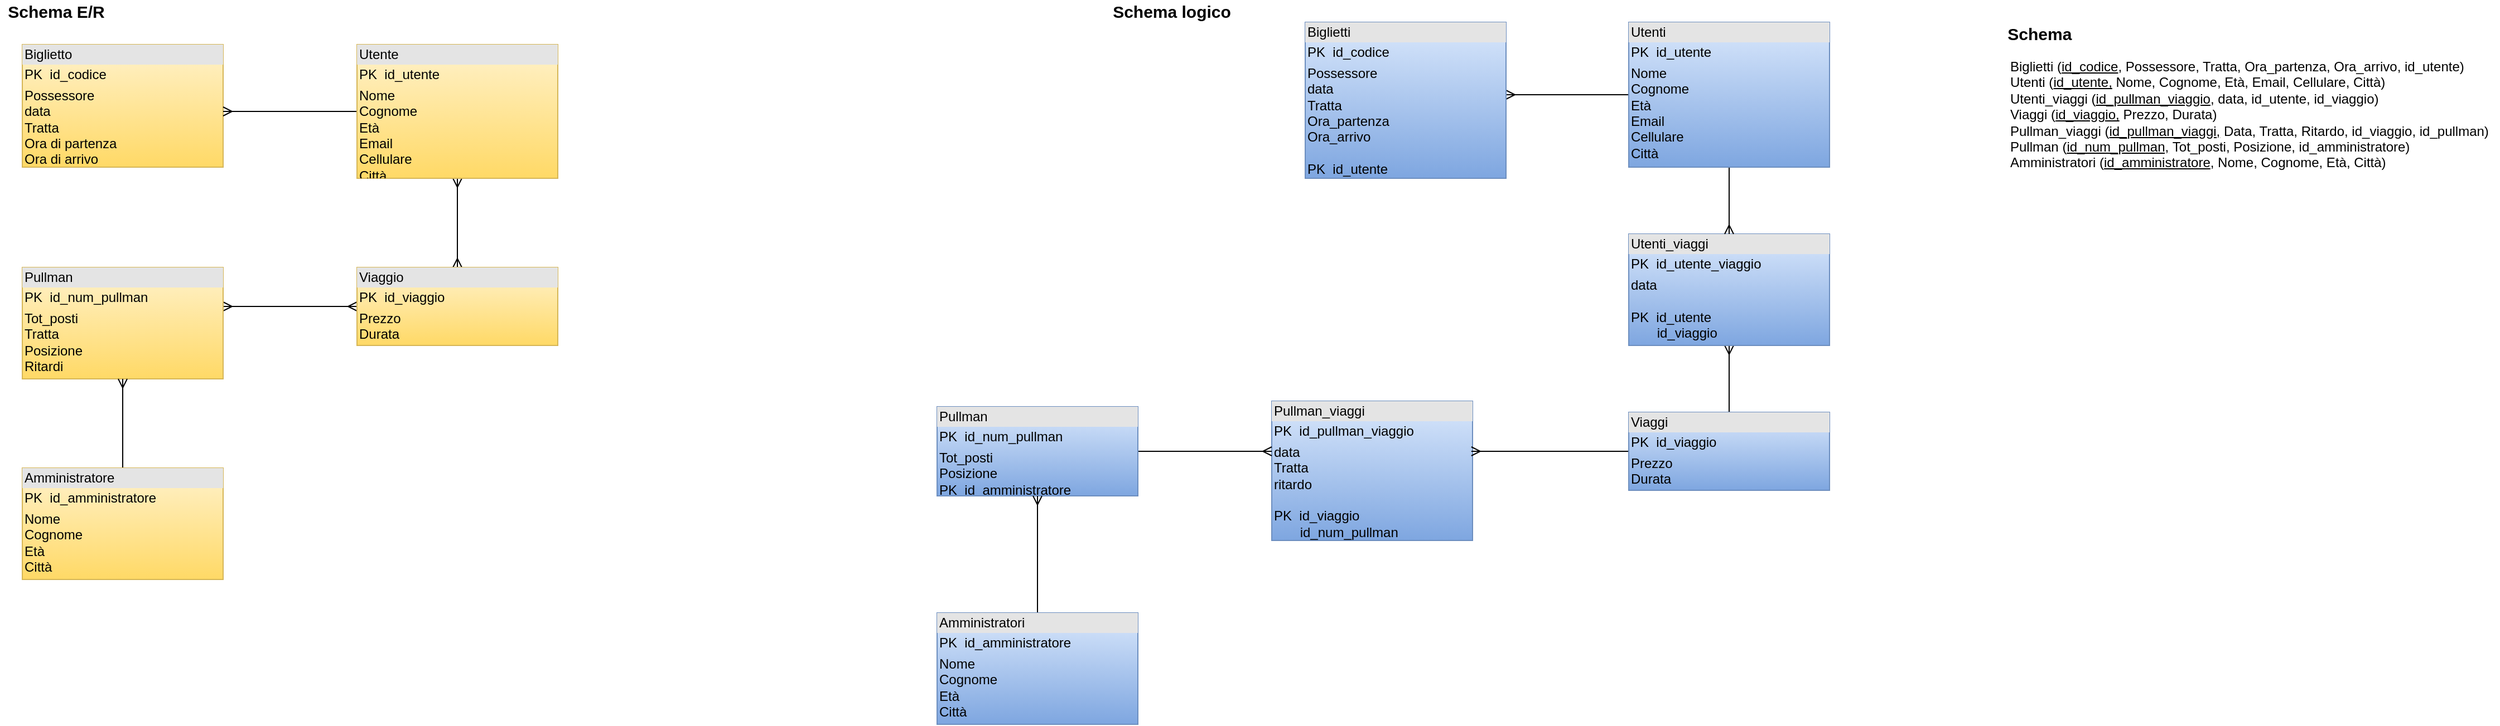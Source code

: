 <mxfile version="14.4.3" type="device"><diagram name="Page-1" id="e7e014a7-5840-1c2e-5031-d8a46d1fe8dd"><mxGraphModel dx="1002" dy="628" grid="1" gridSize="10" guides="1" tooltips="1" connect="1" arrows="1" fold="1" page="1" pageScale="1" pageWidth="1169" pageHeight="826" background="#ffffff" math="0" shadow="0"><root><mxCell id="0"/><mxCell id="1" parent="0"/><mxCell id="ATbyMtQIJE2Ut5WgJ4sy-11" value="&lt;b&gt;&lt;font style=&quot;font-size: 15px&quot;&gt;Schema E/R&lt;/font&gt;&lt;/b&gt;" style="text;html=1;resizable=0;autosize=1;align=center;verticalAlign=middle;points=[];fillColor=none;strokeColor=none;rounded=0;" parent="1" vertex="1"><mxGeometry x="40" y="20" width="100" height="20" as="geometry"/></mxCell><mxCell id="ATbyMtQIJE2Ut5WgJ4sy-13" value="&lt;div style=&quot;box-sizing: border-box ; width: 100% ; background: #e4e4e4 ; padding: 2px&quot;&gt;Biglietto&lt;/div&gt;&lt;table style=&quot;width: 100% ; font-size: 1em&quot; cellpadding=&quot;2&quot; cellspacing=&quot;0&quot;&gt;&lt;tbody&gt;&lt;tr&gt;&lt;td&gt;PK&amp;nbsp; id_codice&lt;/td&gt;&lt;td&gt;&lt;/td&gt;&lt;/tr&gt;&lt;tr&gt;&lt;td&gt;Possessore&lt;br&gt;data&lt;br&gt;Tratta&lt;br&gt;Ora di partenza&lt;br&gt;Ora di arrivo&lt;br&gt;&lt;/td&gt;&lt;td&gt;&lt;/td&gt;&lt;/tr&gt;&lt;/tbody&gt;&lt;/table&gt;" style="verticalAlign=top;align=left;overflow=fill;html=1;strokeColor=#d6b656;fillColor=#fff2cc;gradientColor=#ffd966;" parent="1" vertex="1"><mxGeometry x="60" y="60" width="180" height="110" as="geometry"/></mxCell><mxCell id="ATbyMtQIJE2Ut5WgJ4sy-14" value="&lt;div style=&quot;box-sizing: border-box ; width: 100% ; background: #e4e4e4 ; padding: 2px&quot;&gt;Pullman_viaggi&lt;/div&gt;&lt;table style=&quot;width: 100% ; font-size: 1em&quot; cellpadding=&quot;2&quot; cellspacing=&quot;0&quot;&gt;&lt;tbody&gt;&lt;tr&gt;&lt;td&gt;PK&amp;nbsp; id_pullman_viaggio&lt;/td&gt;&lt;td&gt;&lt;/td&gt;&lt;/tr&gt;&lt;tr&gt;&lt;td&gt;data&lt;br&gt;Tratta&lt;br&gt;ritardo&lt;br&gt;&lt;br&gt;PK&amp;nbsp; id_viaggio&lt;br&gt;&amp;nbsp; &amp;nbsp; &amp;nbsp; &amp;nbsp;id_num_pullman&lt;br&gt;&lt;br&gt;&lt;/td&gt;&lt;td&gt;&lt;/td&gt;&lt;/tr&gt;&lt;/tbody&gt;&lt;/table&gt;" style="verticalAlign=top;align=left;overflow=fill;html=1;gradientColor=#7ea6e0;fillColor=#dae8fc;strokeColor=#6c8ebf;" parent="1" vertex="1"><mxGeometry x="1180" y="380" width="180" height="125" as="geometry"/></mxCell><mxCell id="ATbyMtQIJE2Ut5WgJ4sy-16" style="edgeStyle=orthogonalEdgeStyle;rounded=0;orthogonalLoop=1;jettySize=auto;html=1;startArrow=none;startFill=0;endArrow=ERmany;endFill=0;" parent="1" source="ATbyMtQIJE2Ut5WgJ4sy-15" edge="1"><mxGeometry relative="1" as="geometry"><mxPoint x="240" y="120" as="targetPoint"/></mxGeometry></mxCell><mxCell id="ATbyMtQIJE2Ut5WgJ4sy-18" style="edgeStyle=orthogonalEdgeStyle;rounded=0;orthogonalLoop=1;jettySize=auto;html=1;entryX=0.5;entryY=0;entryDx=0;entryDy=0;startArrow=ERmany;startFill=0;endArrow=ERmany;endFill=0;" parent="1" source="ATbyMtQIJE2Ut5WgJ4sy-15" target="ATbyMtQIJE2Ut5WgJ4sy-17" edge="1"><mxGeometry relative="1" as="geometry"/></mxCell><mxCell id="ATbyMtQIJE2Ut5WgJ4sy-15" value="&lt;div style=&quot;box-sizing: border-box ; width: 100% ; background: #e4e4e4 ; padding: 2px&quot;&gt;Utente&lt;/div&gt;&lt;table style=&quot;width: 100% ; font-size: 1em&quot; cellpadding=&quot;2&quot; cellspacing=&quot;0&quot;&gt;&lt;tbody&gt;&lt;tr&gt;&lt;td&gt;PK&amp;nbsp; id_utente&lt;/td&gt;&lt;td&gt;&lt;/td&gt;&lt;/tr&gt;&lt;tr&gt;&lt;td&gt;Nome&lt;br&gt;Cognome&lt;br&gt;Età&lt;br&gt;Email&lt;br&gt;Cellulare&lt;br&gt;Città&lt;/td&gt;&lt;td&gt;&lt;/td&gt;&lt;/tr&gt;&lt;/tbody&gt;&lt;/table&gt;" style="verticalAlign=top;align=left;overflow=fill;html=1;gradientColor=#ffd966;fillColor=#fff2cc;strokeColor=#d6b656;" parent="1" vertex="1"><mxGeometry x="360" y="60" width="180" height="120" as="geometry"/></mxCell><mxCell id="ATbyMtQIJE2Ut5WgJ4sy-20" style="edgeStyle=orthogonalEdgeStyle;rounded=0;orthogonalLoop=1;jettySize=auto;html=1;entryX=1;entryY=0.35;entryDx=0;entryDy=0;entryPerimeter=0;startArrow=ERmany;startFill=0;endArrow=ERmany;endFill=0;" parent="1" source="ATbyMtQIJE2Ut5WgJ4sy-17" target="ATbyMtQIJE2Ut5WgJ4sy-19" edge="1"><mxGeometry relative="1" as="geometry"/></mxCell><mxCell id="ATbyMtQIJE2Ut5WgJ4sy-17" value="&lt;div style=&quot;box-sizing: border-box ; width: 100% ; background: #e4e4e4 ; padding: 2px&quot;&gt;Viaggio&lt;/div&gt;&lt;table style=&quot;width: 100% ; font-size: 1em&quot; cellpadding=&quot;2&quot; cellspacing=&quot;0&quot;&gt;&lt;tbody&gt;&lt;tr&gt;&lt;td&gt;PK&amp;nbsp; id_viaggio&lt;/td&gt;&lt;td&gt;&lt;/td&gt;&lt;/tr&gt;&lt;tr&gt;&lt;td&gt;Prezzo&lt;br&gt;Durata&lt;/td&gt;&lt;td&gt;&lt;/td&gt;&lt;/tr&gt;&lt;/tbody&gt;&lt;/table&gt;" style="verticalAlign=top;align=left;overflow=fill;html=1;gradientColor=#ffd966;fillColor=#fff2cc;strokeColor=#d6b656;" parent="1" vertex="1"><mxGeometry x="360" y="260" width="180" height="70" as="geometry"/></mxCell><mxCell id="ATbyMtQIJE2Ut5WgJ4sy-19" value="&lt;div style=&quot;box-sizing: border-box ; width: 100% ; background: #e4e4e4 ; padding: 2px&quot;&gt;Pullman&lt;/div&gt;&lt;table style=&quot;width: 100% ; font-size: 1em&quot; cellpadding=&quot;2&quot; cellspacing=&quot;0&quot;&gt;&lt;tbody&gt;&lt;tr&gt;&lt;td&gt;PK&amp;nbsp; id_num_pullman&lt;/td&gt;&lt;td&gt;&lt;/td&gt;&lt;/tr&gt;&lt;tr&gt;&lt;td&gt;Tot_posti&lt;br&gt;Tratta&lt;br&gt;Posizione&lt;br&gt;Ritardi&lt;/td&gt;&lt;td&gt;&lt;/td&gt;&lt;/tr&gt;&lt;/tbody&gt;&lt;/table&gt;" style="verticalAlign=top;align=left;overflow=fill;html=1;gradientColor=#ffd966;fillColor=#fff2cc;strokeColor=#d6b656;" parent="1" vertex="1"><mxGeometry x="60" y="260" width="180" height="100" as="geometry"/></mxCell><mxCell id="ATbyMtQIJE2Ut5WgJ4sy-22" style="edgeStyle=orthogonalEdgeStyle;rounded=0;orthogonalLoop=1;jettySize=auto;html=1;entryX=0.5;entryY=1;entryDx=0;entryDy=0;startArrow=none;startFill=0;endArrow=ERmany;endFill=0;" parent="1" source="ATbyMtQIJE2Ut5WgJ4sy-21" target="ATbyMtQIJE2Ut5WgJ4sy-19" edge="1"><mxGeometry relative="1" as="geometry"/></mxCell><mxCell id="ATbyMtQIJE2Ut5WgJ4sy-21" value="&lt;div style=&quot;box-sizing: border-box ; width: 100% ; background: #e4e4e4 ; padding: 2px&quot;&gt;Amministratore&lt;/div&gt;&lt;table style=&quot;width: 100% ; font-size: 1em&quot; cellpadding=&quot;2&quot; cellspacing=&quot;0&quot;&gt;&lt;tbody&gt;&lt;tr&gt;&lt;td&gt;PK&amp;nbsp; id_amministratore&lt;/td&gt;&lt;td&gt;&lt;/td&gt;&lt;/tr&gt;&lt;tr&gt;&lt;td&gt;Nome&lt;br&gt;Cognome&lt;br&gt;Età&lt;br&gt;Città&lt;/td&gt;&lt;td&gt;&lt;/td&gt;&lt;/tr&gt;&lt;/tbody&gt;&lt;/table&gt;" style="verticalAlign=top;align=left;overflow=fill;html=1;gradientColor=#ffd966;fillColor=#fff2cc;strokeColor=#d6b656;" parent="1" vertex="1"><mxGeometry x="60" y="440" width="180" height="100" as="geometry"/></mxCell><mxCell id="ATbyMtQIJE2Ut5WgJ4sy-38" style="edgeStyle=orthogonalEdgeStyle;rounded=0;orthogonalLoop=1;jettySize=auto;html=1;startArrow=none;startFill=0;endArrow=ERmany;endFill=0;" parent="1" source="ATbyMtQIJE2Ut5WgJ4sy-23" edge="1"><mxGeometry relative="1" as="geometry"><mxPoint x="1180" y="425" as="targetPoint"/></mxGeometry></mxCell><mxCell id="ATbyMtQIJE2Ut5WgJ4sy-23" value="&lt;div style=&quot;box-sizing: border-box ; width: 100% ; background: #e4e4e4 ; padding: 2px&quot;&gt;Pullman&lt;/div&gt;&lt;table style=&quot;width: 100% ; font-size: 1em&quot; cellpadding=&quot;2&quot; cellspacing=&quot;0&quot;&gt;&lt;tbody&gt;&lt;tr&gt;&lt;td&gt;PK&amp;nbsp; id_num_pullman&lt;/td&gt;&lt;td&gt;&lt;/td&gt;&lt;/tr&gt;&lt;tr&gt;&lt;td&gt;Tot_posti&lt;br&gt;Posizione&lt;br&gt;PK&amp;nbsp; id_amministratore&lt;/td&gt;&lt;td&gt;&lt;/td&gt;&lt;/tr&gt;&lt;/tbody&gt;&lt;/table&gt;" style="verticalAlign=top;align=left;overflow=fill;html=1;gradientColor=#7ea6e0;fillColor=#dae8fc;strokeColor=#6c8ebf;" parent="1" vertex="1"><mxGeometry x="880" y="385" width="180" height="80" as="geometry"/></mxCell><mxCell id="ATbyMtQIJE2Ut5WgJ4sy-32" style="edgeStyle=orthogonalEdgeStyle;rounded=0;orthogonalLoop=1;jettySize=auto;html=1;entryX=0.5;entryY=1;entryDx=0;entryDy=0;startArrow=none;startFill=0;endArrow=ERmany;endFill=0;" parent="1" source="ATbyMtQIJE2Ut5WgJ4sy-24" target="ATbyMtQIJE2Ut5WgJ4sy-25" edge="1"><mxGeometry relative="1" as="geometry"/></mxCell><mxCell id="ATbyMtQIJE2Ut5WgJ4sy-39" style="edgeStyle=orthogonalEdgeStyle;rounded=0;orthogonalLoop=1;jettySize=auto;html=1;entryX=0.994;entryY=0.36;entryDx=0;entryDy=0;entryPerimeter=0;startArrow=none;startFill=0;endArrow=ERmany;endFill=0;" parent="1" source="ATbyMtQIJE2Ut5WgJ4sy-24" target="ATbyMtQIJE2Ut5WgJ4sy-14" edge="1"><mxGeometry relative="1" as="geometry"/></mxCell><mxCell id="ATbyMtQIJE2Ut5WgJ4sy-24" value="&lt;div style=&quot;box-sizing: border-box ; width: 100% ; background: #e4e4e4 ; padding: 2px&quot;&gt;Viaggi&lt;/div&gt;&lt;table style=&quot;width: 100% ; font-size: 1em&quot; cellpadding=&quot;2&quot; cellspacing=&quot;0&quot;&gt;&lt;tbody&gt;&lt;tr&gt;&lt;td&gt;PK&amp;nbsp; id_viaggio&lt;/td&gt;&lt;td&gt;&lt;/td&gt;&lt;/tr&gt;&lt;tr&gt;&lt;td&gt;Prezzo&lt;br&gt;Durata&lt;/td&gt;&lt;td&gt;&lt;/td&gt;&lt;/tr&gt;&lt;/tbody&gt;&lt;/table&gt;" style="verticalAlign=top;align=left;overflow=fill;html=1;gradientColor=#7ea6e0;fillColor=#dae8fc;strokeColor=#6c8ebf;" parent="1" vertex="1"><mxGeometry x="1500" y="390" width="180" height="70" as="geometry"/></mxCell><mxCell id="ATbyMtQIJE2Ut5WgJ4sy-25" value="&lt;div style=&quot;box-sizing: border-box ; width: 100% ; background: #e4e4e4 ; padding: 2px&quot;&gt;Utenti_viaggi&lt;/div&gt;&lt;table style=&quot;width: 100% ; font-size: 1em&quot; cellpadding=&quot;2&quot; cellspacing=&quot;0&quot;&gt;&lt;tbody&gt;&lt;tr&gt;&lt;td&gt;PK&amp;nbsp; id_utente_viaggio&lt;/td&gt;&lt;td&gt;&lt;/td&gt;&lt;/tr&gt;&lt;tr&gt;&lt;td&gt;data&lt;br&gt;&lt;br&gt;PK&amp;nbsp; id_utente&lt;br&gt;&amp;nbsp; &amp;nbsp; &amp;nbsp; &amp;nbsp;id_viaggio&lt;br&gt;&lt;br&gt;&lt;/td&gt;&lt;td&gt;&lt;/td&gt;&lt;/tr&gt;&lt;/tbody&gt;&lt;/table&gt;" style="verticalAlign=top;align=left;overflow=fill;html=1;gradientColor=#7ea6e0;fillColor=#dae8fc;strokeColor=#6c8ebf;" parent="1" vertex="1"><mxGeometry x="1500" y="230" width="180" height="100" as="geometry"/></mxCell><mxCell id="ATbyMtQIJE2Ut5WgJ4sy-33" style="edgeStyle=orthogonalEdgeStyle;rounded=0;orthogonalLoop=1;jettySize=auto;html=1;entryX=0.5;entryY=0;entryDx=0;entryDy=0;startArrow=none;startFill=0;endArrow=ERmany;endFill=0;" parent="1" source="ATbyMtQIJE2Ut5WgJ4sy-26" target="ATbyMtQIJE2Ut5WgJ4sy-25" edge="1"><mxGeometry relative="1" as="geometry"/></mxCell><mxCell id="ATbyMtQIJE2Ut5WgJ4sy-35" style="edgeStyle=orthogonalEdgeStyle;rounded=0;orthogonalLoop=1;jettySize=auto;html=1;startArrow=none;startFill=0;endArrow=ERmany;endFill=0;" parent="1" source="ATbyMtQIJE2Ut5WgJ4sy-26" edge="1"><mxGeometry relative="1" as="geometry"><mxPoint x="1390" y="105" as="targetPoint"/></mxGeometry></mxCell><mxCell id="ATbyMtQIJE2Ut5WgJ4sy-26" value="&lt;div style=&quot;box-sizing: border-box ; width: 100% ; background: #e4e4e4 ; padding: 2px&quot;&gt;Utenti&lt;/div&gt;&lt;table style=&quot;width: 100% ; font-size: 1em&quot; cellpadding=&quot;2&quot; cellspacing=&quot;0&quot;&gt;&lt;tbody&gt;&lt;tr&gt;&lt;td&gt;PK&amp;nbsp; id_utente&lt;/td&gt;&lt;td&gt;&lt;/td&gt;&lt;/tr&gt;&lt;tr&gt;&lt;td&gt;Nome&lt;br&gt;Cognome&lt;br&gt;Età&lt;br&gt;Email&lt;br&gt;Cellulare&lt;br&gt;Città&lt;/td&gt;&lt;td&gt;&lt;/td&gt;&lt;/tr&gt;&lt;/tbody&gt;&lt;/table&gt;" style="verticalAlign=top;align=left;overflow=fill;html=1;gradientColor=#7ea6e0;fillColor=#dae8fc;strokeColor=#6c8ebf;" parent="1" vertex="1"><mxGeometry x="1500" y="40" width="180" height="130" as="geometry"/></mxCell><mxCell id="ATbyMtQIJE2Ut5WgJ4sy-27" value="&lt;div style=&quot;box-sizing: border-box ; width: 100% ; background: #e4e4e4 ; padding: 2px&quot;&gt;Biglietti&lt;/div&gt;&lt;table style=&quot;width: 100% ; font-size: 1em&quot; cellpadding=&quot;2&quot; cellspacing=&quot;0&quot;&gt;&lt;tbody&gt;&lt;tr&gt;&lt;td&gt;PK&amp;nbsp; id_codice&lt;/td&gt;&lt;td&gt;&lt;/td&gt;&lt;/tr&gt;&lt;tr&gt;&lt;td&gt;Possessore&lt;br&gt;data&lt;br&gt;Tratta&lt;br&gt;Ora_partenza&lt;br&gt;Ora_arrivo&lt;br&gt;&lt;br&gt;PK&amp;nbsp; id_utente&lt;/td&gt;&lt;td&gt;&lt;/td&gt;&lt;/tr&gt;&lt;/tbody&gt;&lt;/table&gt;" style="verticalAlign=top;align=left;overflow=fill;html=1;gradientColor=#7ea6e0;fillColor=#dae8fc;strokeColor=#6c8ebf;" parent="1" vertex="1"><mxGeometry x="1210" y="40" width="180" height="140" as="geometry"/></mxCell><mxCell id="ATbyMtQIJE2Ut5WgJ4sy-29" style="edgeStyle=orthogonalEdgeStyle;rounded=0;orthogonalLoop=1;jettySize=auto;html=1;entryX=0.5;entryY=1;entryDx=0;entryDy=0;startArrow=none;startFill=0;endArrow=ERmany;endFill=0;" parent="1" source="ATbyMtQIJE2Ut5WgJ4sy-28" target="ATbyMtQIJE2Ut5WgJ4sy-23" edge="1"><mxGeometry relative="1" as="geometry"/></mxCell><mxCell id="ATbyMtQIJE2Ut5WgJ4sy-28" value="&lt;div style=&quot;box-sizing: border-box ; width: 100% ; background: #e4e4e4 ; padding: 2px&quot;&gt;Amministratori&lt;/div&gt;&lt;table style=&quot;width: 100% ; font-size: 1em&quot; cellpadding=&quot;2&quot; cellspacing=&quot;0&quot;&gt;&lt;tbody&gt;&lt;tr&gt;&lt;td&gt;PK&amp;nbsp; id_amministratore&lt;/td&gt;&lt;td&gt;&lt;/td&gt;&lt;/tr&gt;&lt;tr&gt;&lt;td&gt;Nome&lt;br&gt;Cognome&lt;br&gt;Età&lt;br&gt;Città&lt;/td&gt;&lt;td&gt;&lt;/td&gt;&lt;/tr&gt;&lt;/tbody&gt;&lt;/table&gt;" style="verticalAlign=top;align=left;overflow=fill;html=1;gradientColor=#7ea6e0;fillColor=#dae8fc;strokeColor=#6c8ebf;" parent="1" vertex="1"><mxGeometry x="880" y="570" width="180" height="100" as="geometry"/></mxCell><mxCell id="ATbyMtQIJE2Ut5WgJ4sy-37" value="&lt;b&gt;&lt;font style=&quot;font-size: 15px&quot;&gt;Schema logico&lt;/font&gt;&lt;/b&gt;" style="text;html=1;resizable=0;autosize=1;align=center;verticalAlign=middle;points=[];fillColor=none;strokeColor=none;rounded=0;" parent="1" vertex="1"><mxGeometry x="1030" y="20" width="120" height="20" as="geometry"/></mxCell><mxCell id="ATbyMtQIJE2Ut5WgJ4sy-40" value="&lt;b&gt;&lt;font style=&quot;font-size: 15px&quot;&gt;Schema&amp;nbsp;&lt;/font&gt;&lt;/b&gt;" style="text;html=1;resizable=0;autosize=1;align=center;verticalAlign=middle;points=[];fillColor=none;strokeColor=none;rounded=0;" parent="1" vertex="1"><mxGeometry x="1830" y="40" width="80" height="20" as="geometry"/></mxCell><mxCell id="ATbyMtQIJE2Ut5WgJ4sy-41" value="Biglietti (&lt;u&gt;id_codice&lt;/u&gt;, Possessore, Tratta, Ora_partenza, Ora_arrivo, id_utente)&lt;br&gt;&lt;div&gt;Utenti (&lt;u&gt;id_utente,&lt;/u&gt;&amp;nbsp;Nome, Cognome, Età, Email, Cellulare, Città)&lt;/div&gt;&lt;div&gt;Utenti_viaggi (&lt;u&gt;id_pullman_viaggio&lt;/u&gt;, data, id_utente, id_viaggio)&lt;/div&gt;&lt;div&gt;Viaggi (&lt;u&gt;id_viaggio,&lt;/u&gt;&amp;nbsp;Prezzo, Durata)&lt;/div&gt;&lt;div&gt;Pullman_viaggi (&lt;u&gt;id_pullman_viaggi,&lt;/u&gt;&amp;nbsp;Data, Tratta, Ritardo, id_viaggio, id_pullman)&lt;/div&gt;&lt;div&gt;Pullman (&lt;u&gt;id_num_pullman,&lt;/u&gt;&amp;nbsp;Tot_posti, Posizione, id_amministratore)&lt;/div&gt;&lt;div&gt;Amministratori (&lt;u&gt;id_amministratore&lt;/u&gt;, Nome, Cognome, Età, Città)&amp;nbsp;&lt;/div&gt;&lt;div&gt;&lt;br&gt;&lt;/div&gt;" style="text;html=1;resizable=0;autosize=1;align=left;verticalAlign=middle;points=[];fillColor=none;strokeColor=none;rounded=0;" parent="1" vertex="1"><mxGeometry x="1840" y="70" width="440" height="120" as="geometry"/></mxCell></root></mxGraphModel></diagram></mxfile>